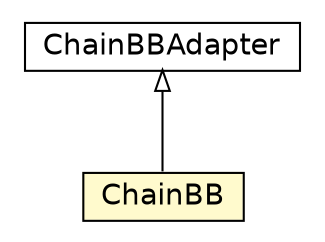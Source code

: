 #!/usr/local/bin/dot
#
# Class diagram 
# Generated by UMLGraph version 5.1 (http://www.umlgraph.org/)
#

digraph G {
	edge [fontname="Helvetica",fontsize=10,labelfontname="Helvetica",labelfontsize=10];
	node [fontname="Helvetica",fontsize=10,shape=plaintext];
	nodesep=0.25;
	ranksep=0.5;
	// jason.bb.ChainBBAdapter
	c25857 [label=<<table title="jason.bb.ChainBBAdapter" border="0" cellborder="1" cellspacing="0" cellpadding="2" port="p" href="./ChainBBAdapter.html">
		<tr><td><table border="0" cellspacing="0" cellpadding="1">
<tr><td align="center" balign="center"> ChainBBAdapter </td></tr>
		</table></td></tr>
		</table>>, fontname="Helvetica", fontcolor="black", fontsize=14.0];
	// jason.bb.ChainBB
	c25858 [label=<<table title="jason.bb.ChainBB" border="0" cellborder="1" cellspacing="0" cellpadding="2" port="p" bgcolor="lemonChiffon" href="./ChainBB.html">
		<tr><td><table border="0" cellspacing="0" cellpadding="1">
<tr><td align="center" balign="center"> ChainBB </td></tr>
		</table></td></tr>
		</table>>, fontname="Helvetica", fontcolor="black", fontsize=14.0];
	//jason.bb.ChainBB extends jason.bb.ChainBBAdapter
	c25857:p -> c25858:p [dir=back,arrowtail=empty];
}

